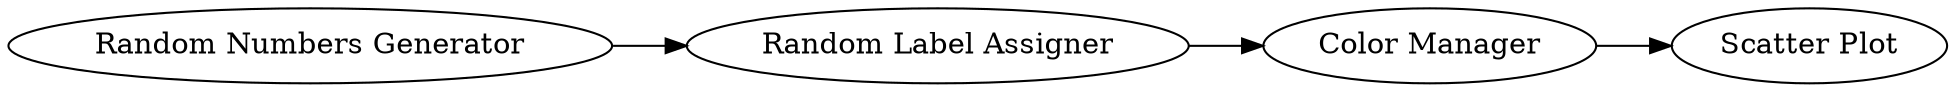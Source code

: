 digraph {
	3 -> 10
	2 -> 3
	1 -> 2
	1 [label="Random Numbers Generator"]
	3 [label="Color Manager"]
	2 [label="Random Label Assigner"]
	10 [label="Scatter Plot"]
	rankdir=LR
}
